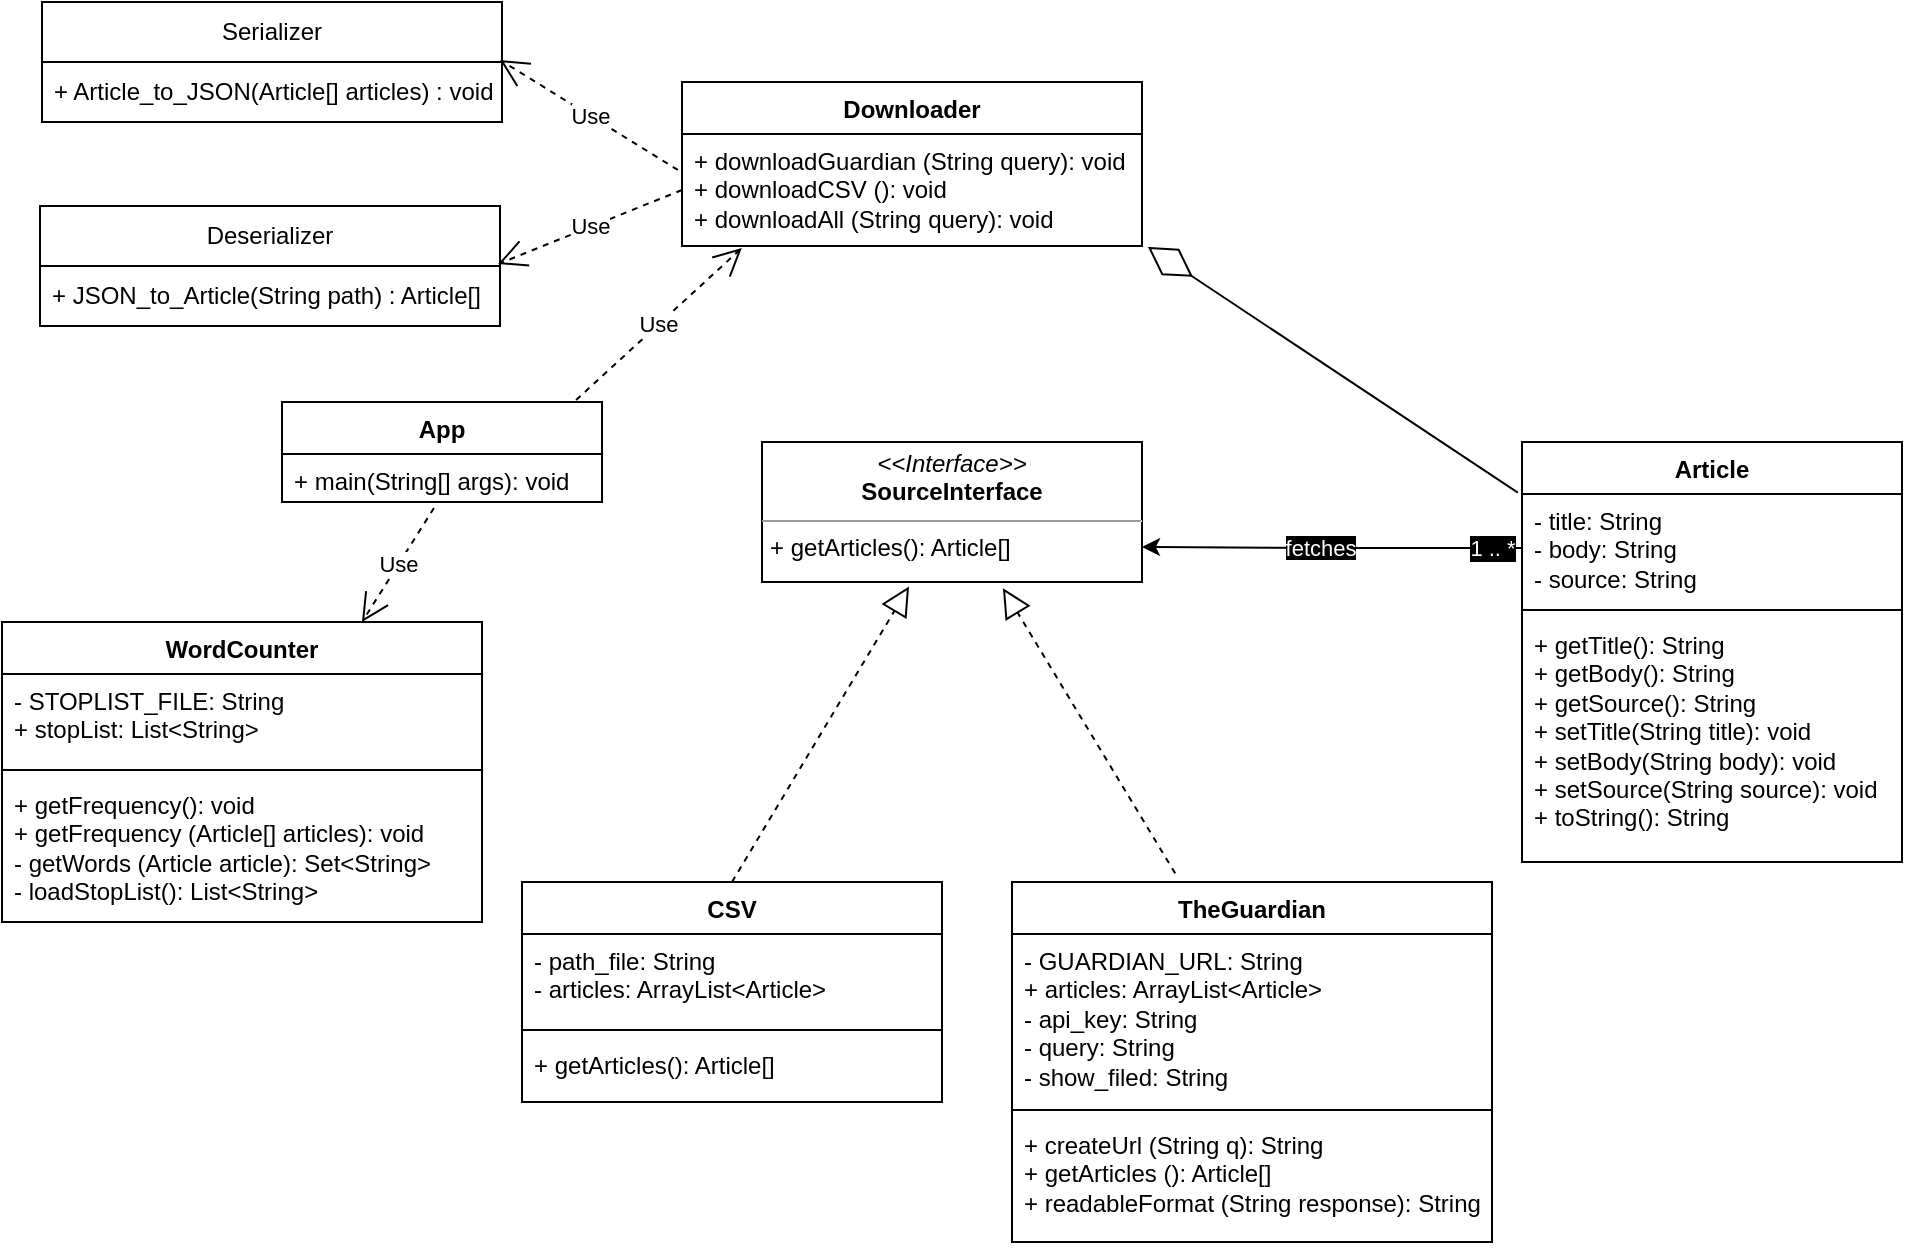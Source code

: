 <mxfile version="22.1.21" type="github">
  <diagram name="Pagina-1" id="2P4aa3pssk4NTrGcEHPz">
    <mxGraphModel dx="954" dy="524" grid="1" gridSize="10" guides="1" tooltips="1" connect="1" arrows="1" fold="1" page="1" pageScale="1" pageWidth="827" pageHeight="1169" math="0" shadow="0">
      <root>
        <mxCell id="0" />
        <mxCell id="1" parent="0" />
        <mxCell id="F7QynkWo7MFl05mpR1yM-1" value="Deserializer" style="swimlane;fontStyle=0;childLayout=stackLayout;horizontal=1;startSize=30;horizontalStack=0;resizeParent=1;resizeParentMax=0;resizeLast=0;collapsible=1;marginBottom=0;whiteSpace=wrap;html=1;" vertex="1" parent="1">
          <mxGeometry x="39" y="112" width="230" height="60" as="geometry">
            <mxRectangle x="140" y="290" width="100" height="30" as="alternateBounds" />
          </mxGeometry>
        </mxCell>
        <mxCell id="F7QynkWo7MFl05mpR1yM-2" value="+ JSON_to_Article(String path) : Article[]" style="text;strokeColor=none;fillColor=none;align=left;verticalAlign=middle;spacingLeft=4;spacingRight=4;overflow=hidden;points=[[0,0.5],[1,0.5]];portConstraint=eastwest;rotatable=0;whiteSpace=wrap;html=1;" vertex="1" parent="F7QynkWo7MFl05mpR1yM-1">
          <mxGeometry y="30" width="230" height="30" as="geometry" />
        </mxCell>
        <mxCell id="F7QynkWo7MFl05mpR1yM-5" value="Serializer" style="swimlane;fontStyle=0;childLayout=stackLayout;horizontal=1;startSize=30;horizontalStack=0;resizeParent=1;resizeParentMax=0;resizeLast=0;collapsible=1;marginBottom=0;whiteSpace=wrap;html=1;" vertex="1" parent="1">
          <mxGeometry x="40" y="10" width="230" height="60" as="geometry" />
        </mxCell>
        <mxCell id="F7QynkWo7MFl05mpR1yM-6" value="+ Article_to_JSON(Article[] articles) : void" style="text;strokeColor=none;fillColor=none;align=left;verticalAlign=middle;spacingLeft=4;spacingRight=4;overflow=hidden;points=[[0,0.5],[1,0.5]];portConstraint=eastwest;rotatable=0;whiteSpace=wrap;html=1;" vertex="1" parent="F7QynkWo7MFl05mpR1yM-5">
          <mxGeometry y="30" width="230" height="30" as="geometry" />
        </mxCell>
        <mxCell id="F7QynkWo7MFl05mpR1yM-15" value="Article" style="swimlane;fontStyle=1;align=center;verticalAlign=top;childLayout=stackLayout;horizontal=1;startSize=26;horizontalStack=0;resizeParent=1;resizeParentMax=0;resizeLast=0;collapsible=1;marginBottom=0;whiteSpace=wrap;html=1;" vertex="1" parent="1">
          <mxGeometry x="780" y="230" width="190" height="210" as="geometry" />
        </mxCell>
        <mxCell id="F7QynkWo7MFl05mpR1yM-16" value="- title: String&lt;br&gt;- body: String&lt;br&gt;- source: String" style="text;strokeColor=none;fillColor=none;align=left;verticalAlign=top;spacingLeft=4;spacingRight=4;overflow=hidden;rotatable=0;points=[[0,0.5],[1,0.5]];portConstraint=eastwest;whiteSpace=wrap;html=1;" vertex="1" parent="F7QynkWo7MFl05mpR1yM-15">
          <mxGeometry y="26" width="190" height="54" as="geometry" />
        </mxCell>
        <mxCell id="F7QynkWo7MFl05mpR1yM-17" value="" style="line;strokeWidth=1;fillColor=none;align=left;verticalAlign=middle;spacingTop=-1;spacingLeft=3;spacingRight=3;rotatable=0;labelPosition=right;points=[];portConstraint=eastwest;strokeColor=inherit;" vertex="1" parent="F7QynkWo7MFl05mpR1yM-15">
          <mxGeometry y="80" width="190" height="8" as="geometry" />
        </mxCell>
        <mxCell id="F7QynkWo7MFl05mpR1yM-18" value="+ getTitle(): String&lt;br&gt;+ getBody(): String&lt;br&gt;+ getSource(): String&lt;br&gt;+ setTitle(String title): void&lt;br&gt;+ setBody(String body): void&lt;br&gt;+ setSource(String source): void&lt;br&gt;+ toString(): String" style="text;strokeColor=none;fillColor=none;align=left;verticalAlign=top;spacingLeft=4;spacingRight=4;overflow=hidden;rotatable=0;points=[[0,0.5],[1,0.5]];portConstraint=eastwest;whiteSpace=wrap;html=1;" vertex="1" parent="F7QynkWo7MFl05mpR1yM-15">
          <mxGeometry y="88" width="190" height="122" as="geometry" />
        </mxCell>
        <mxCell id="F7QynkWo7MFl05mpR1yM-20" value="App" style="swimlane;fontStyle=1;align=center;verticalAlign=top;childLayout=stackLayout;horizontal=1;startSize=26;horizontalStack=0;resizeParent=1;resizeParentMax=0;resizeLast=0;collapsible=1;marginBottom=0;whiteSpace=wrap;html=1;" vertex="1" parent="1">
          <mxGeometry x="160" y="210" width="160" height="50" as="geometry" />
        </mxCell>
        <mxCell id="F7QynkWo7MFl05mpR1yM-23" value="+ main(String[] args): void" style="text;strokeColor=none;fillColor=none;align=left;verticalAlign=top;spacingLeft=4;spacingRight=4;overflow=hidden;rotatable=0;points=[[0,0.5],[1,0.5]];portConstraint=eastwest;whiteSpace=wrap;html=1;" vertex="1" parent="F7QynkWo7MFl05mpR1yM-20">
          <mxGeometry y="26" width="160" height="24" as="geometry" />
        </mxCell>
        <mxCell id="F7QynkWo7MFl05mpR1yM-24" value="CSV" style="swimlane;fontStyle=1;align=center;verticalAlign=top;childLayout=stackLayout;horizontal=1;startSize=26;horizontalStack=0;resizeParent=1;resizeParentMax=0;resizeLast=0;collapsible=1;marginBottom=0;whiteSpace=wrap;html=1;" vertex="1" parent="1">
          <mxGeometry x="280" y="450" width="210" height="110" as="geometry" />
        </mxCell>
        <mxCell id="F7QynkWo7MFl05mpR1yM-25" value="- path_file: String&lt;br&gt;- articles: ArrayList&amp;lt;Article&amp;gt;" style="text;strokeColor=none;fillColor=none;align=left;verticalAlign=top;spacingLeft=4;spacingRight=4;overflow=hidden;rotatable=0;points=[[0,0.5],[1,0.5]];portConstraint=eastwest;whiteSpace=wrap;html=1;" vertex="1" parent="F7QynkWo7MFl05mpR1yM-24">
          <mxGeometry y="26" width="210" height="44" as="geometry" />
        </mxCell>
        <mxCell id="F7QynkWo7MFl05mpR1yM-26" value="" style="line;strokeWidth=1;fillColor=none;align=left;verticalAlign=middle;spacingTop=-1;spacingLeft=3;spacingRight=3;rotatable=0;labelPosition=right;points=[];portConstraint=eastwest;strokeColor=inherit;" vertex="1" parent="F7QynkWo7MFl05mpR1yM-24">
          <mxGeometry y="70" width="210" height="8" as="geometry" />
        </mxCell>
        <mxCell id="F7QynkWo7MFl05mpR1yM-27" value="+ getArticles(): Article[]" style="text;strokeColor=none;fillColor=none;align=left;verticalAlign=top;spacingLeft=4;spacingRight=4;overflow=hidden;rotatable=0;points=[[0,0.5],[1,0.5]];portConstraint=eastwest;whiteSpace=wrap;html=1;" vertex="1" parent="F7QynkWo7MFl05mpR1yM-24">
          <mxGeometry y="78" width="210" height="32" as="geometry" />
        </mxCell>
        <mxCell id="F7QynkWo7MFl05mpR1yM-28" value="TheGuardian" style="swimlane;fontStyle=1;align=center;verticalAlign=top;childLayout=stackLayout;horizontal=1;startSize=26;horizontalStack=0;resizeParent=1;resizeParentMax=0;resizeLast=0;collapsible=1;marginBottom=0;whiteSpace=wrap;html=1;" vertex="1" parent="1">
          <mxGeometry x="525" y="450" width="240" height="180" as="geometry" />
        </mxCell>
        <mxCell id="F7QynkWo7MFl05mpR1yM-29" value="- GUARDIAN_URL: String&lt;br&gt;+ articles: ArrayList&amp;lt;Article&amp;gt;&lt;br&gt;- api_key: String&lt;br&gt;- query: String&lt;br&gt;- show_filed: String" style="text;strokeColor=none;fillColor=none;align=left;verticalAlign=top;spacingLeft=4;spacingRight=4;overflow=hidden;rotatable=0;points=[[0,0.5],[1,0.5]];portConstraint=eastwest;whiteSpace=wrap;html=1;" vertex="1" parent="F7QynkWo7MFl05mpR1yM-28">
          <mxGeometry y="26" width="240" height="84" as="geometry" />
        </mxCell>
        <mxCell id="F7QynkWo7MFl05mpR1yM-30" value="" style="line;strokeWidth=1;fillColor=none;align=left;verticalAlign=middle;spacingTop=-1;spacingLeft=3;spacingRight=3;rotatable=0;labelPosition=right;points=[];portConstraint=eastwest;strokeColor=inherit;" vertex="1" parent="F7QynkWo7MFl05mpR1yM-28">
          <mxGeometry y="110" width="240" height="8" as="geometry" />
        </mxCell>
        <mxCell id="F7QynkWo7MFl05mpR1yM-31" value="+ createUrl (String q): String&lt;br&gt;+ getArticles (): Article[]&lt;br&gt;+ readableFormat (String response): String" style="text;strokeColor=none;fillColor=none;align=left;verticalAlign=top;spacingLeft=4;spacingRight=4;overflow=hidden;rotatable=0;points=[[0,0.5],[1,0.5]];portConstraint=eastwest;whiteSpace=wrap;html=1;" vertex="1" parent="F7QynkWo7MFl05mpR1yM-28">
          <mxGeometry y="118" width="240" height="62" as="geometry" />
        </mxCell>
        <mxCell id="F7QynkWo7MFl05mpR1yM-32" value="Downloader" style="swimlane;fontStyle=1;align=center;verticalAlign=top;childLayout=stackLayout;horizontal=1;startSize=26;horizontalStack=0;resizeParent=1;resizeParentMax=0;resizeLast=0;collapsible=1;marginBottom=0;whiteSpace=wrap;html=1;" vertex="1" parent="1">
          <mxGeometry x="360" y="50" width="230" height="82" as="geometry" />
        </mxCell>
        <mxCell id="F7QynkWo7MFl05mpR1yM-35" value="+ downloadGuardian (String query): void&lt;br&gt;+ downloadCSV (): void&lt;br&gt;+ downloadAll (String query): void" style="text;strokeColor=none;fillColor=none;align=left;verticalAlign=top;spacingLeft=4;spacingRight=4;overflow=hidden;rotatable=0;points=[[0,0.5],[1,0.5]];portConstraint=eastwest;whiteSpace=wrap;html=1;" vertex="1" parent="F7QynkWo7MFl05mpR1yM-32">
          <mxGeometry y="26" width="230" height="56" as="geometry" />
        </mxCell>
        <mxCell id="F7QynkWo7MFl05mpR1yM-36" value="WordCounter" style="swimlane;fontStyle=1;align=center;verticalAlign=top;childLayout=stackLayout;horizontal=1;startSize=26;horizontalStack=0;resizeParent=1;resizeParentMax=0;resizeLast=0;collapsible=1;marginBottom=0;whiteSpace=wrap;html=1;" vertex="1" parent="1">
          <mxGeometry x="20" y="320" width="240" height="150" as="geometry" />
        </mxCell>
        <mxCell id="F7QynkWo7MFl05mpR1yM-37" value="- STOPLIST_FILE: String&lt;br&gt;+ stopList: List&amp;lt;String&amp;gt;" style="text;strokeColor=none;fillColor=none;align=left;verticalAlign=top;spacingLeft=4;spacingRight=4;overflow=hidden;rotatable=0;points=[[0,0.5],[1,0.5]];portConstraint=eastwest;whiteSpace=wrap;html=1;" vertex="1" parent="F7QynkWo7MFl05mpR1yM-36">
          <mxGeometry y="26" width="240" height="44" as="geometry" />
        </mxCell>
        <mxCell id="F7QynkWo7MFl05mpR1yM-38" value="" style="line;strokeWidth=1;fillColor=none;align=left;verticalAlign=middle;spacingTop=-1;spacingLeft=3;spacingRight=3;rotatable=0;labelPosition=right;points=[];portConstraint=eastwest;strokeColor=inherit;" vertex="1" parent="F7QynkWo7MFl05mpR1yM-36">
          <mxGeometry y="70" width="240" height="8" as="geometry" />
        </mxCell>
        <mxCell id="F7QynkWo7MFl05mpR1yM-39" value="+ getFrequency(): void&lt;br&gt;+ getFrequency (Article[] articles): void&lt;br&gt;- getWords (Article article): Set&amp;lt;String&amp;gt;&lt;br&gt;- loadStopList(): List&amp;lt;String&amp;gt;" style="text;strokeColor=none;fillColor=none;align=left;verticalAlign=top;spacingLeft=4;spacingRight=4;overflow=hidden;rotatable=0;points=[[0,0.5],[1,0.5]];portConstraint=eastwest;whiteSpace=wrap;html=1;" vertex="1" parent="F7QynkWo7MFl05mpR1yM-36">
          <mxGeometry y="78" width="240" height="72" as="geometry" />
        </mxCell>
        <mxCell id="F7QynkWo7MFl05mpR1yM-54" value="&lt;p style=&quot;margin:0px;margin-top:4px;text-align:center;&quot;&gt;&lt;i&gt;&amp;lt;&amp;lt;Interface&amp;gt;&amp;gt;&lt;/i&gt;&lt;br&gt;&lt;b&gt;SourceInterface&lt;/b&gt;&lt;/p&gt;&lt;hr size=&quot;1&quot;&gt;&lt;p style=&quot;margin:0px;margin-left:4px;&quot;&gt;&lt;/p&gt;&lt;p style=&quot;margin:0px;margin-left:4px;&quot;&gt;+ getArticles(): Article[]&amp;nbsp;&lt;br&gt;&lt;/p&gt;" style="verticalAlign=top;align=left;overflow=fill;fontSize=12;fontFamily=Helvetica;html=1;whiteSpace=wrap;" vertex="1" parent="1">
          <mxGeometry x="400" y="230" width="190" height="70" as="geometry" />
        </mxCell>
        <mxCell id="F7QynkWo7MFl05mpR1yM-57" style="edgeStyle=orthogonalEdgeStyle;rounded=0;orthogonalLoop=1;jettySize=auto;html=1;entryX=1;entryY=0.75;entryDx=0;entryDy=0;" edge="1" parent="1" source="F7QynkWo7MFl05mpR1yM-16" target="F7QynkWo7MFl05mpR1yM-54">
          <mxGeometry relative="1" as="geometry" />
        </mxCell>
        <mxCell id="F7QynkWo7MFl05mpR1yM-58" value="&lt;span style=&quot;background-color: rgb(0, 0, 0);&quot;&gt;&lt;font color=&quot;#ffffff&quot;&gt;fetches&lt;/font&gt;&lt;/span&gt;" style="edgeLabel;html=1;align=center;verticalAlign=middle;resizable=0;points=[];" vertex="1" connectable="0" parent="F7QynkWo7MFl05mpR1yM-57">
          <mxGeometry x="-0.003" y="4" relative="1" as="geometry">
            <mxPoint x="-2" as="offset" />
          </mxGeometry>
        </mxCell>
        <mxCell id="F7QynkWo7MFl05mpR1yM-59" value="1 .. *" style="edgeLabel;html=1;align=center;verticalAlign=middle;resizable=0;points=[];fontColor=#FFFFFF;labelBackgroundColor=#000000;" vertex="1" connectable="0" parent="F7QynkWo7MFl05mpR1yM-57">
          <mxGeometry x="-0.892" y="2" relative="1" as="geometry">
            <mxPoint x="-5" y="-2" as="offset" />
          </mxGeometry>
        </mxCell>
        <mxCell id="F7QynkWo7MFl05mpR1yM-62" value="" style="endArrow=block;dashed=1;endFill=0;endSize=12;html=1;rounded=0;exitX=0.5;exitY=0;exitDx=0;exitDy=0;entryX=0.387;entryY=1.032;entryDx=0;entryDy=0;entryPerimeter=0;" edge="1" parent="1" source="F7QynkWo7MFl05mpR1yM-24" target="F7QynkWo7MFl05mpR1yM-54">
          <mxGeometry width="160" relative="1" as="geometry">
            <mxPoint x="360" y="360" as="sourcePoint" />
            <mxPoint x="520" y="360" as="targetPoint" />
          </mxGeometry>
        </mxCell>
        <mxCell id="F7QynkWo7MFl05mpR1yM-63" value="" style="endArrow=block;dashed=1;endFill=0;endSize=12;html=1;rounded=0;exitX=0.34;exitY=-0.024;exitDx=0;exitDy=0;exitPerimeter=0;entryX=0.634;entryY=1.045;entryDx=0;entryDy=0;entryPerimeter=0;" edge="1" parent="1" source="F7QynkWo7MFl05mpR1yM-28" target="F7QynkWo7MFl05mpR1yM-54">
          <mxGeometry width="160" relative="1" as="geometry">
            <mxPoint x="570" y="350" as="sourcePoint" />
            <mxPoint x="730" y="350" as="targetPoint" />
          </mxGeometry>
        </mxCell>
        <mxCell id="F7QynkWo7MFl05mpR1yM-64" value="" style="endArrow=diamondThin;endFill=0;endSize=24;html=1;rounded=0;exitX=-0.011;exitY=-0.013;exitDx=0;exitDy=0;exitPerimeter=0;entryX=1.013;entryY=1.009;entryDx=0;entryDy=0;entryPerimeter=0;" edge="1" parent="1" source="F7QynkWo7MFl05mpR1yM-16" target="F7QynkWo7MFl05mpR1yM-35">
          <mxGeometry width="160" relative="1" as="geometry">
            <mxPoint x="580" y="190" as="sourcePoint" />
            <mxPoint x="740" y="190" as="targetPoint" />
          </mxGeometry>
        </mxCell>
        <mxCell id="F7QynkWo7MFl05mpR1yM-72" value="Use" style="endArrow=open;endSize=12;dashed=1;html=1;rounded=0;exitX=-0.009;exitY=0.321;exitDx=0;exitDy=0;exitPerimeter=0;entryX=0.996;entryY=-0.033;entryDx=0;entryDy=0;entryPerimeter=0;" edge="1" parent="1" source="F7QynkWo7MFl05mpR1yM-35" target="F7QynkWo7MFl05mpR1yM-6">
          <mxGeometry width="160" relative="1" as="geometry">
            <mxPoint x="310" y="180" as="sourcePoint" />
            <mxPoint x="310" y="90" as="targetPoint" />
          </mxGeometry>
        </mxCell>
        <mxCell id="F7QynkWo7MFl05mpR1yM-73" value="Use" style="endArrow=open;endSize=12;dashed=1;html=1;rounded=0;exitX=0;exitY=0.5;exitDx=0;exitDy=0;entryX=0.996;entryY=-0.033;entryDx=0;entryDy=0;entryPerimeter=0;" edge="1" parent="1" source="F7QynkWo7MFl05mpR1yM-35" target="F7QynkWo7MFl05mpR1yM-2">
          <mxGeometry width="160" relative="1" as="geometry">
            <mxPoint x="360" y="132" as="sourcePoint" />
            <mxPoint x="271" y="77" as="targetPoint" />
          </mxGeometry>
        </mxCell>
        <mxCell id="F7QynkWo7MFl05mpR1yM-74" value="Use" style="endArrow=open;endSize=12;dashed=1;html=1;rounded=0;exitX=0.919;exitY=-0.02;exitDx=0;exitDy=0;entryX=0.13;entryY=1.018;entryDx=0;entryDy=0;entryPerimeter=0;exitPerimeter=0;" edge="1" parent="1" source="F7QynkWo7MFl05mpR1yM-20" target="F7QynkWo7MFl05mpR1yM-35">
          <mxGeometry width="160" relative="1" as="geometry">
            <mxPoint x="370" y="114" as="sourcePoint" />
            <mxPoint x="278" y="151" as="targetPoint" />
          </mxGeometry>
        </mxCell>
        <mxCell id="F7QynkWo7MFl05mpR1yM-75" value="Use" style="endArrow=open;endSize=12;dashed=1;html=1;rounded=0;exitX=0.475;exitY=1.125;exitDx=0;exitDy=0;entryX=0.75;entryY=0;entryDx=0;entryDy=0;exitPerimeter=0;" edge="1" parent="1" source="F7QynkWo7MFl05mpR1yM-23" target="F7QynkWo7MFl05mpR1yM-36">
          <mxGeometry width="160" relative="1" as="geometry">
            <mxPoint x="317" y="219" as="sourcePoint" />
            <mxPoint x="400" y="143" as="targetPoint" />
          </mxGeometry>
        </mxCell>
      </root>
    </mxGraphModel>
  </diagram>
</mxfile>
